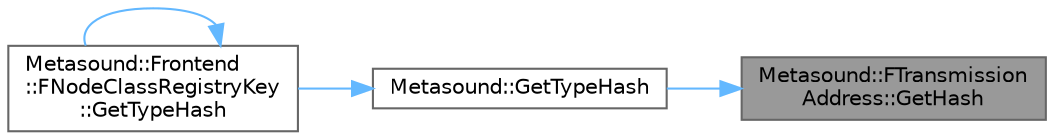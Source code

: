 digraph "Metasound::FTransmissionAddress::GetHash"
{
 // INTERACTIVE_SVG=YES
 // LATEX_PDF_SIZE
  bgcolor="transparent";
  edge [fontname=Helvetica,fontsize=10,labelfontname=Helvetica,labelfontsize=10];
  node [fontname=Helvetica,fontsize=10,shape=box,height=0.2,width=0.4];
  rankdir="RL";
  Node1 [id="Node000001",label="Metasound::FTransmission\lAddress::GetHash",height=0.2,width=0.4,color="gray40", fillcolor="grey60", style="filled", fontcolor="black",tooltip="Create a hash of the address."];
  Node1 -> Node2 [id="edge1_Node000001_Node000002",dir="back",color="steelblue1",style="solid",tooltip=" "];
  Node2 [id="Node000002",label="Metasound::GetTypeHash",height=0.2,width=0.4,color="grey40", fillcolor="white", style="filled",URL="$d8/d33/namespaceMetasound.html#a18a2cb34da46361ae8ac498dc3a87994",tooltip=" "];
  Node2 -> Node3 [id="edge2_Node000002_Node000003",dir="back",color="steelblue1",style="solid",tooltip=" "];
  Node3 [id="Node000003",label="Metasound::Frontend\l::FNodeClassRegistryKey\l::GetTypeHash",height=0.2,width=0.4,color="grey40", fillcolor="white", style="filled",URL="$d0/dd8/structMetasound_1_1Frontend_1_1FNodeClassRegistryKey.html#a3f5e95a9afcfcd995a6841898770d6c5",tooltip=" "];
  Node3 -> Node3 [id="edge3_Node000003_Node000003",dir="back",color="steelblue1",style="solid",tooltip=" "];
}
